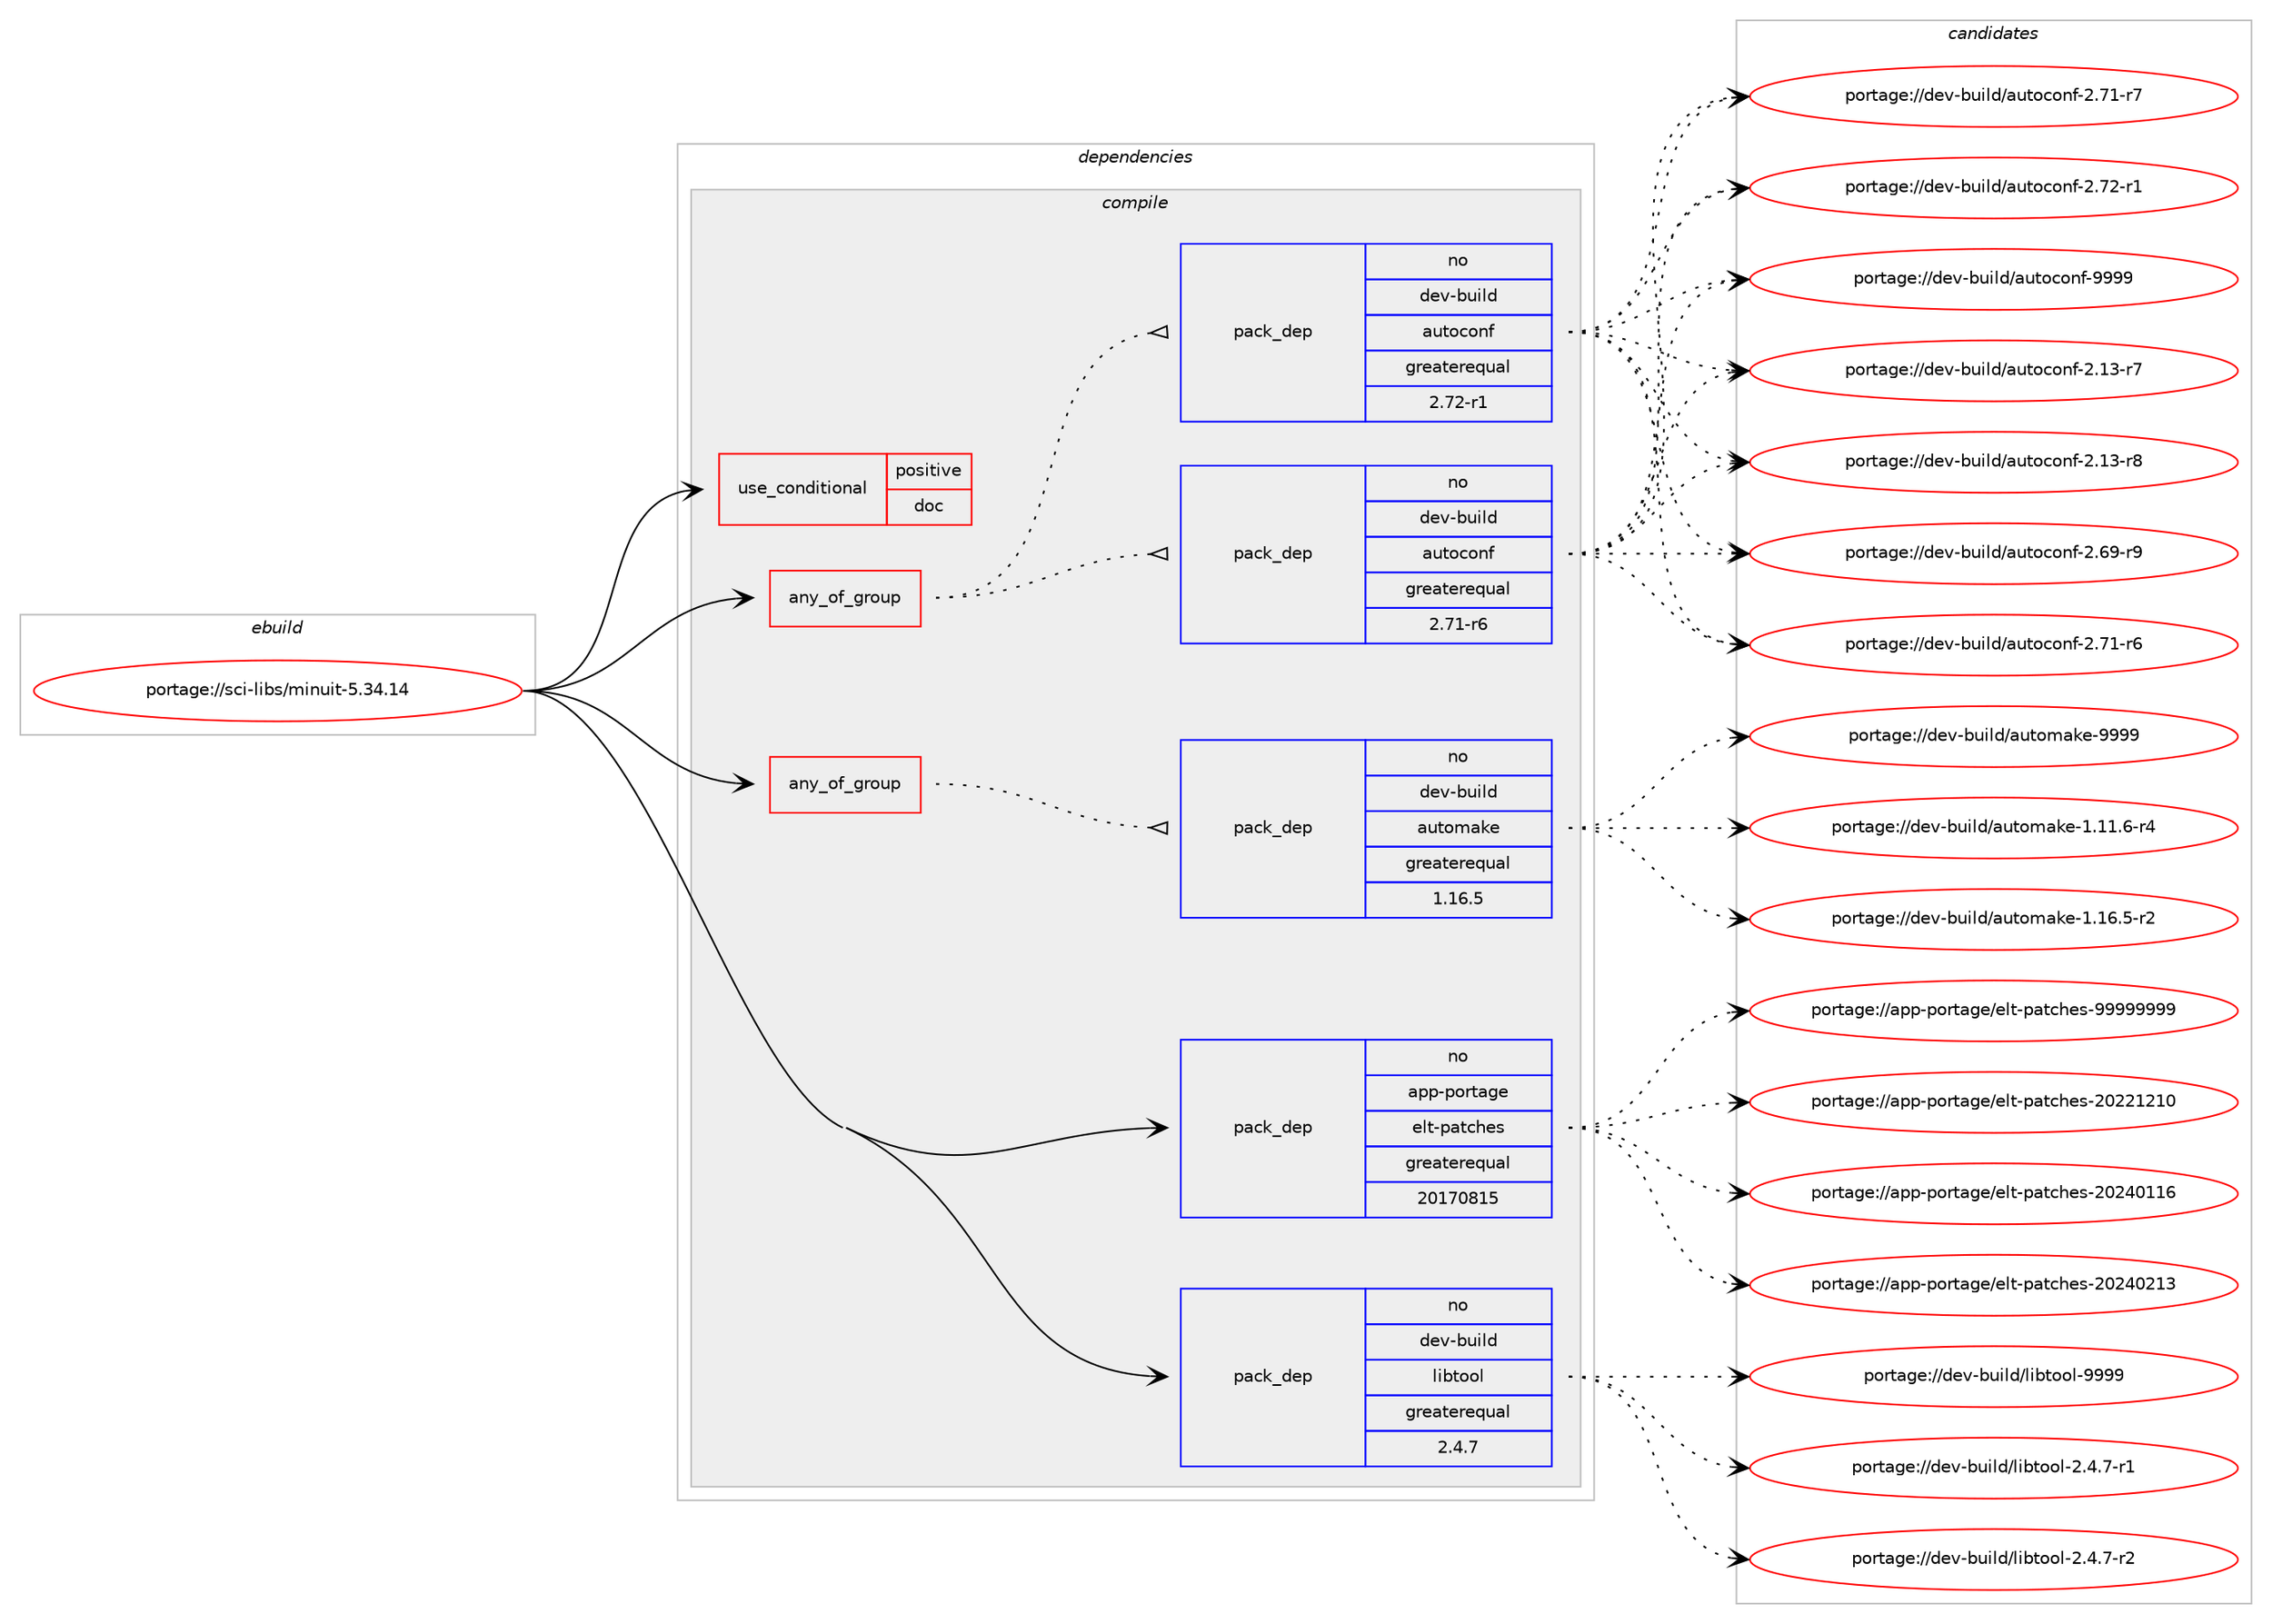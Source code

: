 digraph prolog {

# *************
# Graph options
# *************

newrank=true;
concentrate=true;
compound=true;
graph [rankdir=LR,fontname=Helvetica,fontsize=10,ranksep=1.5];#, ranksep=2.5, nodesep=0.2];
edge  [arrowhead=vee];
node  [fontname=Helvetica,fontsize=10];

# **********
# The ebuild
# **********

subgraph cluster_leftcol {
color=gray;
rank=same;
label=<<i>ebuild</i>>;
id [label="portage://sci-libs/minuit-5.34.14", color=red, width=4, href="../sci-libs/minuit-5.34.14.svg"];
}

# ****************
# The dependencies
# ****************

subgraph cluster_midcol {
color=gray;
label=<<i>dependencies</i>>;
subgraph cluster_compile {
fillcolor="#eeeeee";
style=filled;
label=<<i>compile</i>>;
subgraph any144 {
dependency14161 [label=<<TABLE BORDER="0" CELLBORDER="1" CELLSPACING="0" CELLPADDING="4"><TR><TD CELLPADDING="10">any_of_group</TD></TR></TABLE>>, shape=none, color=red];subgraph pack4428 {
dependency14162 [label=<<TABLE BORDER="0" CELLBORDER="1" CELLSPACING="0" CELLPADDING="4" WIDTH="220"><TR><TD ROWSPAN="6" CELLPADDING="30">pack_dep</TD></TR><TR><TD WIDTH="110">no</TD></TR><TR><TD>dev-build</TD></TR><TR><TD>autoconf</TD></TR><TR><TD>greaterequal</TD></TR><TR><TD>2.72-r1</TD></TR></TABLE>>, shape=none, color=blue];
}
dependency14161:e -> dependency14162:w [weight=20,style="dotted",arrowhead="oinv"];
subgraph pack4429 {
dependency14163 [label=<<TABLE BORDER="0" CELLBORDER="1" CELLSPACING="0" CELLPADDING="4" WIDTH="220"><TR><TD ROWSPAN="6" CELLPADDING="30">pack_dep</TD></TR><TR><TD WIDTH="110">no</TD></TR><TR><TD>dev-build</TD></TR><TR><TD>autoconf</TD></TR><TR><TD>greaterequal</TD></TR><TR><TD>2.71-r6</TD></TR></TABLE>>, shape=none, color=blue];
}
dependency14161:e -> dependency14163:w [weight=20,style="dotted",arrowhead="oinv"];
}
id:e -> dependency14161:w [weight=20,style="solid",arrowhead="vee"];
subgraph any145 {
dependency14164 [label=<<TABLE BORDER="0" CELLBORDER="1" CELLSPACING="0" CELLPADDING="4"><TR><TD CELLPADDING="10">any_of_group</TD></TR></TABLE>>, shape=none, color=red];subgraph pack4430 {
dependency14165 [label=<<TABLE BORDER="0" CELLBORDER="1" CELLSPACING="0" CELLPADDING="4" WIDTH="220"><TR><TD ROWSPAN="6" CELLPADDING="30">pack_dep</TD></TR><TR><TD WIDTH="110">no</TD></TR><TR><TD>dev-build</TD></TR><TR><TD>automake</TD></TR><TR><TD>greaterequal</TD></TR><TR><TD>1.16.5</TD></TR></TABLE>>, shape=none, color=blue];
}
dependency14164:e -> dependency14165:w [weight=20,style="dotted",arrowhead="oinv"];
}
id:e -> dependency14164:w [weight=20,style="solid",arrowhead="vee"];
subgraph cond9588 {
dependency14166 [label=<<TABLE BORDER="0" CELLBORDER="1" CELLSPACING="0" CELLPADDING="4"><TR><TD ROWSPAN="3" CELLPADDING="10">use_conditional</TD></TR><TR><TD>positive</TD></TR><TR><TD>doc</TD></TR></TABLE>>, shape=none, color=red];
# *** BEGIN UNKNOWN DEPENDENCY TYPE (TODO) ***
# dependency14166 -> package_dependency(portage://sci-libs/minuit-5.34.14,install,no,app-text,doxygen,none,[,,],[],[])
# *** END UNKNOWN DEPENDENCY TYPE (TODO) ***

}
id:e -> dependency14166:w [weight=20,style="solid",arrowhead="vee"];
subgraph pack4431 {
dependency14167 [label=<<TABLE BORDER="0" CELLBORDER="1" CELLSPACING="0" CELLPADDING="4" WIDTH="220"><TR><TD ROWSPAN="6" CELLPADDING="30">pack_dep</TD></TR><TR><TD WIDTH="110">no</TD></TR><TR><TD>app-portage</TD></TR><TR><TD>elt-patches</TD></TR><TR><TD>greaterequal</TD></TR><TR><TD>20170815</TD></TR></TABLE>>, shape=none, color=blue];
}
id:e -> dependency14167:w [weight=20,style="solid",arrowhead="vee"];
subgraph pack4432 {
dependency14168 [label=<<TABLE BORDER="0" CELLBORDER="1" CELLSPACING="0" CELLPADDING="4" WIDTH="220"><TR><TD ROWSPAN="6" CELLPADDING="30">pack_dep</TD></TR><TR><TD WIDTH="110">no</TD></TR><TR><TD>dev-build</TD></TR><TR><TD>libtool</TD></TR><TR><TD>greaterequal</TD></TR><TR><TD>2.4.7</TD></TR></TABLE>>, shape=none, color=blue];
}
id:e -> dependency14168:w [weight=20,style="solid",arrowhead="vee"];
# *** BEGIN UNKNOWN DEPENDENCY TYPE (TODO) ***
# id -> package_dependency(portage://sci-libs/minuit-5.34.14,install,no,sys-devel,gnuconfig,none,[,,],[],[])
# *** END UNKNOWN DEPENDENCY TYPE (TODO) ***

}
subgraph cluster_compileandrun {
fillcolor="#eeeeee";
style=filled;
label=<<i>compile and run</i>>;
}
subgraph cluster_run {
fillcolor="#eeeeee";
style=filled;
label=<<i>run</i>>;
}
}

# **************
# The candidates
# **************

subgraph cluster_choices {
rank=same;
color=gray;
label=<<i>candidates</i>>;

subgraph choice4428 {
color=black;
nodesep=1;
choice100101118459811710510810047971171161119911111010245504649514511455 [label="portage://dev-build/autoconf-2.13-r7", color=red, width=4,href="../dev-build/autoconf-2.13-r7.svg"];
choice100101118459811710510810047971171161119911111010245504649514511456 [label="portage://dev-build/autoconf-2.13-r8", color=red, width=4,href="../dev-build/autoconf-2.13-r8.svg"];
choice100101118459811710510810047971171161119911111010245504654574511457 [label="portage://dev-build/autoconf-2.69-r9", color=red, width=4,href="../dev-build/autoconf-2.69-r9.svg"];
choice100101118459811710510810047971171161119911111010245504655494511454 [label="portage://dev-build/autoconf-2.71-r6", color=red, width=4,href="../dev-build/autoconf-2.71-r6.svg"];
choice100101118459811710510810047971171161119911111010245504655494511455 [label="portage://dev-build/autoconf-2.71-r7", color=red, width=4,href="../dev-build/autoconf-2.71-r7.svg"];
choice100101118459811710510810047971171161119911111010245504655504511449 [label="portage://dev-build/autoconf-2.72-r1", color=red, width=4,href="../dev-build/autoconf-2.72-r1.svg"];
choice10010111845981171051081004797117116111991111101024557575757 [label="portage://dev-build/autoconf-9999", color=red, width=4,href="../dev-build/autoconf-9999.svg"];
dependency14162:e -> choice100101118459811710510810047971171161119911111010245504649514511455:w [style=dotted,weight="100"];
dependency14162:e -> choice100101118459811710510810047971171161119911111010245504649514511456:w [style=dotted,weight="100"];
dependency14162:e -> choice100101118459811710510810047971171161119911111010245504654574511457:w [style=dotted,weight="100"];
dependency14162:e -> choice100101118459811710510810047971171161119911111010245504655494511454:w [style=dotted,weight="100"];
dependency14162:e -> choice100101118459811710510810047971171161119911111010245504655494511455:w [style=dotted,weight="100"];
dependency14162:e -> choice100101118459811710510810047971171161119911111010245504655504511449:w [style=dotted,weight="100"];
dependency14162:e -> choice10010111845981171051081004797117116111991111101024557575757:w [style=dotted,weight="100"];
}
subgraph choice4429 {
color=black;
nodesep=1;
choice100101118459811710510810047971171161119911111010245504649514511455 [label="portage://dev-build/autoconf-2.13-r7", color=red, width=4,href="../dev-build/autoconf-2.13-r7.svg"];
choice100101118459811710510810047971171161119911111010245504649514511456 [label="portage://dev-build/autoconf-2.13-r8", color=red, width=4,href="../dev-build/autoconf-2.13-r8.svg"];
choice100101118459811710510810047971171161119911111010245504654574511457 [label="portage://dev-build/autoconf-2.69-r9", color=red, width=4,href="../dev-build/autoconf-2.69-r9.svg"];
choice100101118459811710510810047971171161119911111010245504655494511454 [label="portage://dev-build/autoconf-2.71-r6", color=red, width=4,href="../dev-build/autoconf-2.71-r6.svg"];
choice100101118459811710510810047971171161119911111010245504655494511455 [label="portage://dev-build/autoconf-2.71-r7", color=red, width=4,href="../dev-build/autoconf-2.71-r7.svg"];
choice100101118459811710510810047971171161119911111010245504655504511449 [label="portage://dev-build/autoconf-2.72-r1", color=red, width=4,href="../dev-build/autoconf-2.72-r1.svg"];
choice10010111845981171051081004797117116111991111101024557575757 [label="portage://dev-build/autoconf-9999", color=red, width=4,href="../dev-build/autoconf-9999.svg"];
dependency14163:e -> choice100101118459811710510810047971171161119911111010245504649514511455:w [style=dotted,weight="100"];
dependency14163:e -> choice100101118459811710510810047971171161119911111010245504649514511456:w [style=dotted,weight="100"];
dependency14163:e -> choice100101118459811710510810047971171161119911111010245504654574511457:w [style=dotted,weight="100"];
dependency14163:e -> choice100101118459811710510810047971171161119911111010245504655494511454:w [style=dotted,weight="100"];
dependency14163:e -> choice100101118459811710510810047971171161119911111010245504655494511455:w [style=dotted,weight="100"];
dependency14163:e -> choice100101118459811710510810047971171161119911111010245504655504511449:w [style=dotted,weight="100"];
dependency14163:e -> choice10010111845981171051081004797117116111991111101024557575757:w [style=dotted,weight="100"];
}
subgraph choice4430 {
color=black;
nodesep=1;
choice1001011184598117105108100479711711611110997107101454946494946544511452 [label="portage://dev-build/automake-1.11.6-r4", color=red, width=4,href="../dev-build/automake-1.11.6-r4.svg"];
choice1001011184598117105108100479711711611110997107101454946495446534511450 [label="portage://dev-build/automake-1.16.5-r2", color=red, width=4,href="../dev-build/automake-1.16.5-r2.svg"];
choice10010111845981171051081004797117116111109971071014557575757 [label="portage://dev-build/automake-9999", color=red, width=4,href="../dev-build/automake-9999.svg"];
dependency14165:e -> choice1001011184598117105108100479711711611110997107101454946494946544511452:w [style=dotted,weight="100"];
dependency14165:e -> choice1001011184598117105108100479711711611110997107101454946495446534511450:w [style=dotted,weight="100"];
dependency14165:e -> choice10010111845981171051081004797117116111109971071014557575757:w [style=dotted,weight="100"];
}
subgraph choice4431 {
color=black;
nodesep=1;
choice97112112451121111141169710310147101108116451129711699104101115455048505049504948 [label="portage://app-portage/elt-patches-20221210", color=red, width=4,href="../app-portage/elt-patches-20221210.svg"];
choice97112112451121111141169710310147101108116451129711699104101115455048505248494954 [label="portage://app-portage/elt-patches-20240116", color=red, width=4,href="../app-portage/elt-patches-20240116.svg"];
choice97112112451121111141169710310147101108116451129711699104101115455048505248504951 [label="portage://app-portage/elt-patches-20240213", color=red, width=4,href="../app-portage/elt-patches-20240213.svg"];
choice97112112451121111141169710310147101108116451129711699104101115455757575757575757 [label="portage://app-portage/elt-patches-99999999", color=red, width=4,href="../app-portage/elt-patches-99999999.svg"];
dependency14167:e -> choice97112112451121111141169710310147101108116451129711699104101115455048505049504948:w [style=dotted,weight="100"];
dependency14167:e -> choice97112112451121111141169710310147101108116451129711699104101115455048505248494954:w [style=dotted,weight="100"];
dependency14167:e -> choice97112112451121111141169710310147101108116451129711699104101115455048505248504951:w [style=dotted,weight="100"];
dependency14167:e -> choice97112112451121111141169710310147101108116451129711699104101115455757575757575757:w [style=dotted,weight="100"];
}
subgraph choice4432 {
color=black;
nodesep=1;
choice100101118459811710510810047108105981161111111084550465246554511449 [label="portage://dev-build/libtool-2.4.7-r1", color=red, width=4,href="../dev-build/libtool-2.4.7-r1.svg"];
choice100101118459811710510810047108105981161111111084550465246554511450 [label="portage://dev-build/libtool-2.4.7-r2", color=red, width=4,href="../dev-build/libtool-2.4.7-r2.svg"];
choice100101118459811710510810047108105981161111111084557575757 [label="portage://dev-build/libtool-9999", color=red, width=4,href="../dev-build/libtool-9999.svg"];
dependency14168:e -> choice100101118459811710510810047108105981161111111084550465246554511449:w [style=dotted,weight="100"];
dependency14168:e -> choice100101118459811710510810047108105981161111111084550465246554511450:w [style=dotted,weight="100"];
dependency14168:e -> choice100101118459811710510810047108105981161111111084557575757:w [style=dotted,weight="100"];
}
}

}
